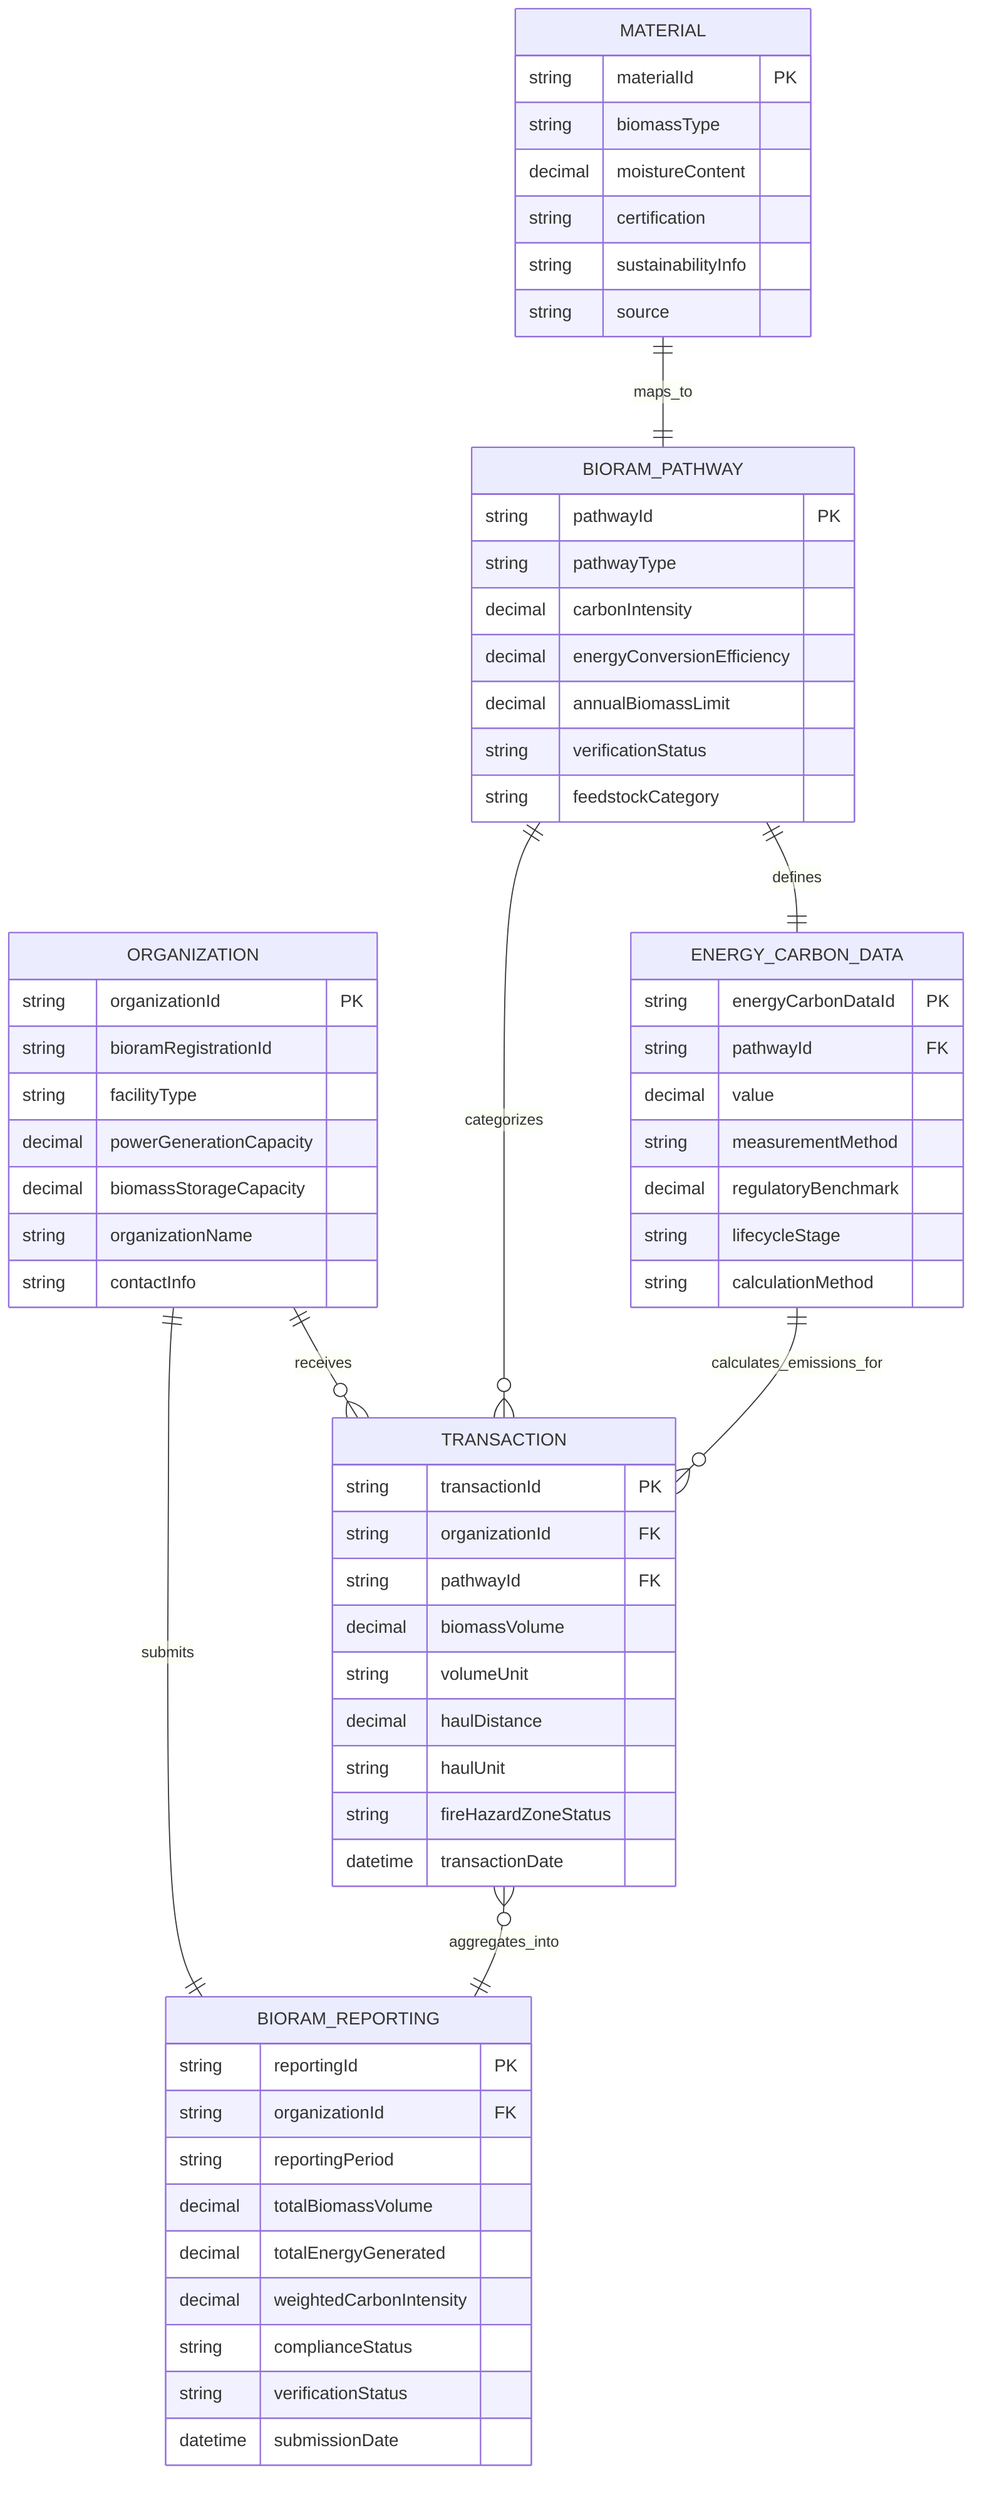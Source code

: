 erDiagram
    %% BOOST Entity Relationship Diagram for BIORAM
    %% Demonstrates biomass power generation data model

    ORGANIZATION {
        string organizationId PK
        string bioramRegistrationId
        string facilityType
        decimal powerGenerationCapacity
        decimal biomassStorageCapacity
        string organizationName
        string contactInfo
    }

    MATERIAL {
        string materialId PK
        string biomassType
        decimal moistureContent
        string certification
        string sustainabilityInfo
        string source
    }

    BIORAM_PATHWAY {
        string pathwayId PK
        string pathwayType
        decimal carbonIntensity
        decimal energyConversionEfficiency
        decimal annualBiomassLimit
        string verificationStatus
        string feedstockCategory
    }

    ENERGY_CARBON_DATA {
        string energyCarbonDataId PK
        string pathwayId FK
        decimal value
        string measurementMethod
        decimal regulatoryBenchmark
        string lifecycleStage
        string calculationMethod
    }

    TRANSACTION {
        string transactionId PK
        string organizationId FK
        string pathwayId FK
        decimal biomassVolume
        string volumeUnit
        decimal haulDistance
        string haulUnit
        string fireHazardZoneStatus
        datetime transactionDate
    }

    BIORAM_REPORTING {
        string reportingId PK
        string organizationId FK
        string reportingPeriod
        decimal totalBiomassVolume
        decimal totalEnergyGenerated
        decimal weightedCarbonIntensity
        string complianceStatus
        string verificationStatus
        datetime submissionDate
    }

    %% Relationships with cardinality
    ORGANIZATION ||--o{ TRANSACTION : "receives"
    ORGANIZATION ||--|| BIORAM_REPORTING : "submits"
    BIORAM_PATHWAY ||--o{ TRANSACTION : "categorizes"
    BIORAM_PATHWAY ||--|| ENERGY_CARBON_DATA : "defines"
    MATERIAL ||--|| BIORAM_PATHWAY : "maps_to"
    TRANSACTION }o--|| BIORAM_REPORTING : "aggregates_into"
    
    %% Additional relationships for data integrity
    ENERGY_CARBON_DATA ||--o{ TRANSACTION : "calculates_emissions_for"
